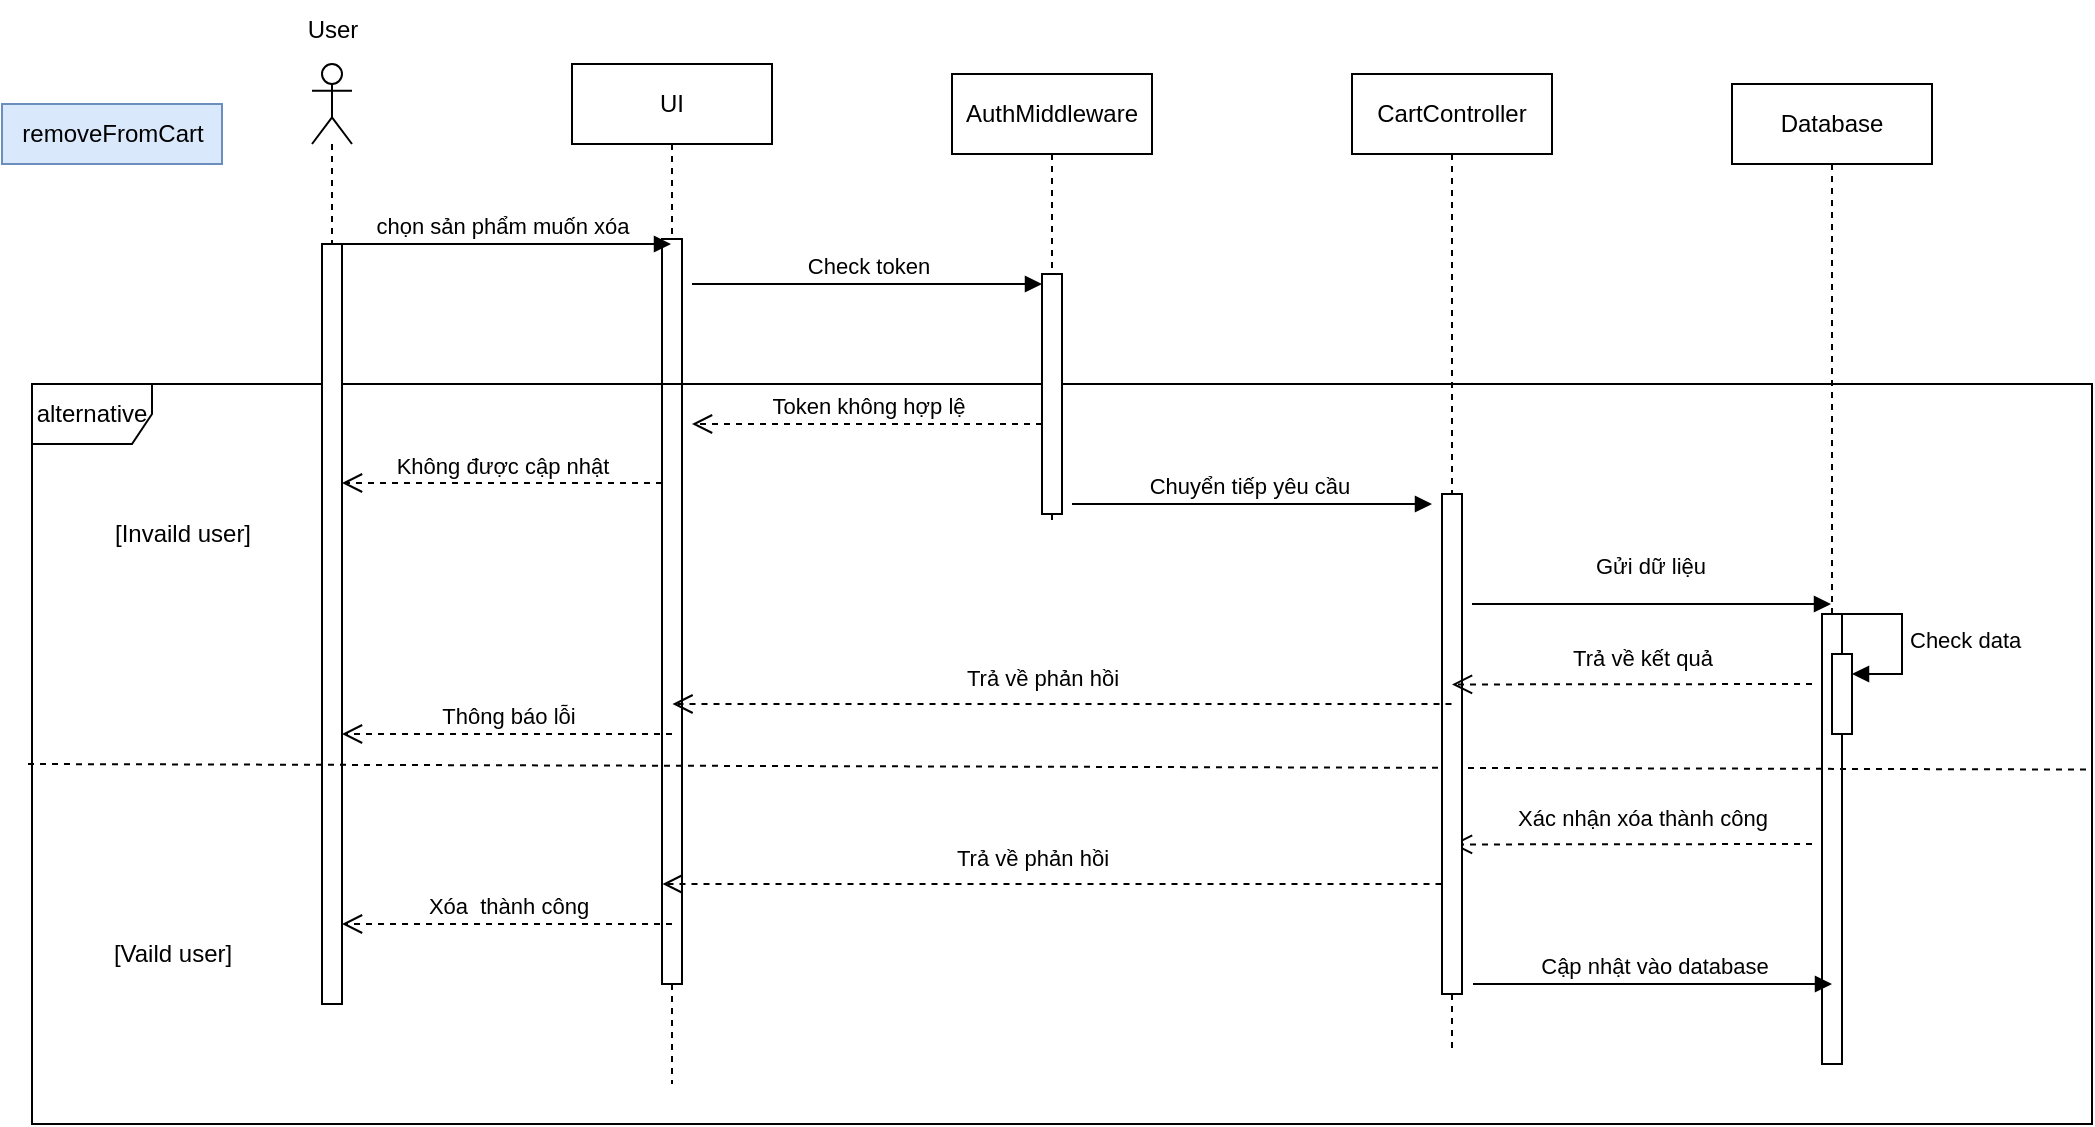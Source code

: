 <mxfile version="24.8.4">
  <diagram name="Trang-1" id="-a8Z6UhnuRNHjZpXbeR-">
    <mxGraphModel dx="1961" dy="526" grid="1" gridSize="10" guides="1" tooltips="1" connect="1" arrows="1" fold="1" page="1" pageScale="1" pageWidth="827" pageHeight="1169" math="0" shadow="0">
      <root>
        <mxCell id="0" />
        <mxCell id="1" parent="0" />
        <mxCell id="4mUNGZykfSJRsMWHa9BW-7" value="removeFromCart" style="text;html=1;align=center;verticalAlign=middle;resizable=0;points=[];autosize=1;strokeColor=#6c8ebf;fillColor=#dae8fc;" parent="1" vertex="1">
          <mxGeometry x="-215" y="110" width="110" height="30" as="geometry" />
        </mxCell>
        <mxCell id="4mUNGZykfSJRsMWHa9BW-8" value="" style="shape=umlLifeline;perimeter=lifelinePerimeter;whiteSpace=wrap;html=1;container=1;dropTarget=0;collapsible=0;recursiveResize=0;outlineConnect=0;portConstraint=eastwest;newEdgeStyle={&quot;curved&quot;:0,&quot;rounded&quot;:0};participant=umlActor;" parent="1" vertex="1">
          <mxGeometry x="-60" y="90" width="20" height="420" as="geometry" />
        </mxCell>
        <mxCell id="4mUNGZykfSJRsMWHa9BW-9" value="UI" style="shape=umlLifeline;perimeter=lifelinePerimeter;whiteSpace=wrap;html=1;container=1;dropTarget=0;collapsible=0;recursiveResize=0;outlineConnect=0;portConstraint=eastwest;newEdgeStyle={&quot;curved&quot;:0,&quot;rounded&quot;:0};" parent="1" vertex="1">
          <mxGeometry x="70" y="90" width="100" height="510" as="geometry" />
        </mxCell>
        <mxCell id="4mUNGZykfSJRsMWHa9BW-16" value="" style="html=1;points=[[0,0,0,0,5],[0,1,0,0,-5],[1,0,0,0,5],[1,1,0,0,-5]];perimeter=orthogonalPerimeter;outlineConnect=0;targetShapes=umlLifeline;portConstraint=eastwest;newEdgeStyle={&quot;curved&quot;:0,&quot;rounded&quot;:0};" parent="4mUNGZykfSJRsMWHa9BW-9" vertex="1">
          <mxGeometry x="45" y="87.5" width="10" height="372.5" as="geometry" />
        </mxCell>
        <mxCell id="4mUNGZykfSJRsMWHa9BW-11" value="Database" style="shape=umlLifeline;perimeter=lifelinePerimeter;whiteSpace=wrap;html=1;container=1;dropTarget=0;collapsible=0;recursiveResize=0;outlineConnect=0;portConstraint=eastwest;newEdgeStyle={&quot;curved&quot;:0,&quot;rounded&quot;:0};" parent="1" vertex="1">
          <mxGeometry x="650" y="100" width="100" height="490" as="geometry" />
        </mxCell>
        <mxCell id="enZPoDcmj9S5zknJX-PJ-5" value="" style="html=1;points=[[0,0,0,0,5],[0,1,0,0,-5],[1,0,0,0,5],[1,1,0,0,-5]];perimeter=orthogonalPerimeter;outlineConnect=0;targetShapes=umlLifeline;portConstraint=eastwest;newEdgeStyle={&quot;curved&quot;:0,&quot;rounded&quot;:0};" parent="4mUNGZykfSJRsMWHa9BW-11" vertex="1">
          <mxGeometry x="45" y="265" width="10" height="225" as="geometry" />
        </mxCell>
        <mxCell id="4mUNGZykfSJRsMWHa9BW-12" value="&lt;div style=&quot;&quot;&gt;chọn sản phẩm muốn xóa&lt;/div&gt;" style="html=1;verticalAlign=bottom;endArrow=block;curved=0;rounded=0;strokeColor=default;align=center;" parent="1" target="4mUNGZykfSJRsMWHa9BW-9" edge="1">
          <mxGeometry x="0.003" width="80" relative="1" as="geometry">
            <mxPoint x="-50" y="180" as="sourcePoint" />
            <mxPoint x="30" y="190" as="targetPoint" />
            <mxPoint as="offset" />
          </mxGeometry>
        </mxCell>
        <mxCell id="4mUNGZykfSJRsMWHa9BW-23" value="alternative" style="shape=umlFrame;whiteSpace=wrap;html=1;pointerEvents=0;" parent="1" vertex="1">
          <mxGeometry x="-200" y="250" width="1030" height="370" as="geometry" />
        </mxCell>
        <mxCell id="4mUNGZykfSJRsMWHa9BW-26" value="[Invaild user]" style="text;html=1;align=center;verticalAlign=middle;resizable=0;points=[];autosize=1;strokeColor=none;fillColor=none;" parent="1" vertex="1">
          <mxGeometry x="-170" y="310" width="90" height="30" as="geometry" />
        </mxCell>
        <mxCell id="4mUNGZykfSJRsMWHa9BW-27" value="[Vaild user]" style="text;html=1;align=center;verticalAlign=middle;resizable=0;points=[];autosize=1;strokeColor=none;fillColor=none;" parent="1" vertex="1">
          <mxGeometry x="-170" y="520" width="80" height="30" as="geometry" />
        </mxCell>
        <mxCell id="4mUNGZykfSJRsMWHa9BW-29" value="Xóa&amp;nbsp; thành công" style="html=1;verticalAlign=bottom;endArrow=open;dashed=1;endSize=8;curved=0;rounded=0;" parent="1" edge="1">
          <mxGeometry relative="1" as="geometry">
            <mxPoint x="120" y="520" as="sourcePoint" />
            <mxPoint x="-45" y="520" as="targetPoint" />
          </mxGeometry>
        </mxCell>
        <mxCell id="enZPoDcmj9S5zknJX-PJ-1" value="Không được cập nhật" style="html=1;verticalAlign=bottom;endArrow=open;dashed=1;endSize=8;curved=0;rounded=0;" parent="1" source="4mUNGZykfSJRsMWHa9BW-16" edge="1">
          <mxGeometry relative="1" as="geometry">
            <mxPoint x="154.5" y="299.5" as="sourcePoint" />
            <mxPoint x="-45" y="299.5" as="targetPoint" />
          </mxGeometry>
        </mxCell>
        <mxCell id="enZPoDcmj9S5zknJX-PJ-8" value="&lt;span class=&quot;hljs-selector-tag&quot;&gt;X&lt;/span&gt;á&lt;span class=&quot;hljs-selector-tag&quot;&gt;c&lt;/span&gt; &lt;span class=&quot;hljs-selector-tag&quot;&gt;nh&lt;/span&gt;ậ&lt;span class=&quot;hljs-selector-tag&quot;&gt;n&lt;/span&gt; &lt;span class=&quot;hljs-selector-tag&quot;&gt;x&lt;/span&gt;ó&lt;span class=&quot;hljs-selector-tag&quot;&gt;a&lt;/span&gt; &lt;span class=&quot;hljs-selector-tag&quot;&gt;th&lt;/span&gt;à&lt;span class=&quot;hljs-selector-tag&quot;&gt;nh&lt;/span&gt; &lt;span class=&quot;hljs-selector-tag&quot;&gt;c&lt;/span&gt;ô&lt;span class=&quot;hljs-selector-tag&quot;&gt;ng&lt;/span&gt;" style="html=1;verticalAlign=bottom;endArrow=open;dashed=1;endSize=8;curved=0;rounded=0;" parent="1" edge="1">
          <mxGeometry x="-0.067" y="-4" relative="1" as="geometry">
            <mxPoint x="690" y="480" as="sourcePoint" />
            <mxPoint x="510" y="480.23" as="targetPoint" />
            <mxPoint x="-1" as="offset" />
          </mxGeometry>
        </mxCell>
        <mxCell id="enZPoDcmj9S5zknJX-PJ-9" value="" style="html=1;points=[[0,0,0,0,5],[0,1,0,0,-5],[1,0,0,0,5],[1,1,0,0,-5]];perimeter=orthogonalPerimeter;outlineConnect=0;targetShapes=umlLifeline;portConstraint=eastwest;newEdgeStyle={&quot;curved&quot;:0,&quot;rounded&quot;:0};" parent="1" vertex="1">
          <mxGeometry x="-55" y="180" width="10" height="380" as="geometry" />
        </mxCell>
        <mxCell id="enZPoDcmj9S5zknJX-PJ-10" value="" style="endArrow=none;dashed=1;html=1;rounded=0;exitX=-0.002;exitY=0.506;exitDx=0;exitDy=0;exitPerimeter=0;entryX=0.996;entryY=0.396;entryDx=0;entryDy=0;entryPerimeter=0;" parent="1" edge="1">
          <mxGeometry width="50" height="50" relative="1" as="geometry">
            <mxPoint x="-202.0" y="440.0" as="sourcePoint" />
            <mxPoint x="827.1" y="442.78" as="targetPoint" />
          </mxGeometry>
        </mxCell>
        <mxCell id="HFi5EjZitsS3R7-4-ney-1" value="Check token" style="html=1;verticalAlign=bottom;endArrow=block;curved=0;rounded=0;" parent="1" edge="1">
          <mxGeometry width="80" relative="1" as="geometry">
            <mxPoint x="130" y="200" as="sourcePoint" />
            <mxPoint x="305" y="200" as="targetPoint" />
          </mxGeometry>
        </mxCell>
        <mxCell id="HFi5EjZitsS3R7-4-ney-2" value="Token không hợp lệ" style="html=1;verticalAlign=bottom;endArrow=open;dashed=1;endSize=8;curved=0;rounded=0;" parent="1" edge="1">
          <mxGeometry relative="1" as="geometry">
            <mxPoint x="305" y="270" as="sourcePoint" />
            <mxPoint x="130" y="270" as="targetPoint" />
          </mxGeometry>
        </mxCell>
        <mxCell id="__19vXfUVPWas-dRL_L8-2" value="Trả về phản hồi" style="html=1;verticalAlign=bottom;endArrow=open;dashed=1;endSize=8;curved=0;rounded=0;" parent="1" edge="1">
          <mxGeometry x="0.05" y="-4" relative="1" as="geometry">
            <mxPoint x="504.75" y="500.0" as="sourcePoint" />
            <mxPoint x="115.252" y="500" as="targetPoint" />
            <mxPoint as="offset" />
          </mxGeometry>
        </mxCell>
        <mxCell id="LwlhWjC0HHJAO8HIsf-f-1" value="User" style="text;html=1;align=center;verticalAlign=middle;resizable=0;points=[];autosize=1;strokeColor=none;fillColor=none;" parent="1" vertex="1">
          <mxGeometry x="-75" y="58" width="50" height="30" as="geometry" />
        </mxCell>
        <mxCell id="LwlhWjC0HHJAO8HIsf-f-2" value="Chuyển tiếp yêu cầu&amp;nbsp;" style="html=1;verticalAlign=bottom;endArrow=block;curved=0;rounded=0;" parent="1" edge="1">
          <mxGeometry width="80" relative="1" as="geometry">
            <mxPoint x="320" y="310" as="sourcePoint" />
            <mxPoint x="500" y="310" as="targetPoint" />
          </mxGeometry>
        </mxCell>
        <mxCell id="LwlhWjC0HHJAO8HIsf-f-3" value="AuthMiddleware" style="shape=umlLifeline;perimeter=lifelinePerimeter;whiteSpace=wrap;html=1;container=1;dropTarget=0;collapsible=0;recursiveResize=0;outlineConnect=0;portConstraint=eastwest;newEdgeStyle={&quot;curved&quot;:0,&quot;rounded&quot;:0};" parent="1" vertex="1">
          <mxGeometry x="260" y="95" width="100" height="225" as="geometry" />
        </mxCell>
        <mxCell id="LwlhWjC0HHJAO8HIsf-f-4" value="" style="html=1;points=[[0,0,0,0,5],[0,1,0,0,-5],[1,0,0,0,5],[1,1,0,0,-5]];perimeter=orthogonalPerimeter;outlineConnect=0;targetShapes=umlLifeline;portConstraint=eastwest;newEdgeStyle={&quot;curved&quot;:0,&quot;rounded&quot;:0};" parent="LwlhWjC0HHJAO8HIsf-f-3" vertex="1">
          <mxGeometry x="45" y="100" width="10" height="120" as="geometry" />
        </mxCell>
        <mxCell id="LwlhWjC0HHJAO8HIsf-f-15" value="CartController" style="shape=umlLifeline;perimeter=lifelinePerimeter;whiteSpace=wrap;html=1;container=1;dropTarget=0;collapsible=0;recursiveResize=0;outlineConnect=0;portConstraint=eastwest;newEdgeStyle={&quot;curved&quot;:0,&quot;rounded&quot;:0};" parent="1" vertex="1">
          <mxGeometry x="460" y="95" width="100" height="490" as="geometry" />
        </mxCell>
        <mxCell id="LwlhWjC0HHJAO8HIsf-f-16" value="" style="html=1;points=[[0,0,0,0,5],[0,1,0,0,-5],[1,0,0,0,5],[1,1,0,0,-5]];perimeter=orthogonalPerimeter;outlineConnect=0;targetShapes=umlLifeline;portConstraint=eastwest;newEdgeStyle={&quot;curved&quot;:0,&quot;rounded&quot;:0};" parent="LwlhWjC0HHJAO8HIsf-f-15" vertex="1">
          <mxGeometry x="45" y="210" width="10" height="250" as="geometry" />
        </mxCell>
        <mxCell id="LwlhWjC0HHJAO8HIsf-f-17" value="Gửi dữ liệu" style="html=1;verticalAlign=bottom;endArrow=block;curved=0;rounded=0;" parent="1" target="4mUNGZykfSJRsMWHa9BW-11" edge="1">
          <mxGeometry x="0.003" y="10" width="80" relative="1" as="geometry">
            <mxPoint x="520" y="360" as="sourcePoint" />
            <mxPoint x="520" y="349.23" as="targetPoint" />
            <mxPoint x="-1" as="offset" />
          </mxGeometry>
        </mxCell>
        <mxCell id="LwlhWjC0HHJAO8HIsf-f-20" value="" style="html=1;points=[[0,0,0,0,5],[0,1,0,0,-5],[1,0,0,0,5],[1,1,0,0,-5]];perimeter=orthogonalPerimeter;outlineConnect=0;targetShapes=umlLifeline;portConstraint=eastwest;newEdgeStyle={&quot;curved&quot;:0,&quot;rounded&quot;:0};" parent="1" vertex="1">
          <mxGeometry x="700" y="385" width="10" height="40" as="geometry" />
        </mxCell>
        <mxCell id="LwlhWjC0HHJAO8HIsf-f-21" value="Check data" style="html=1;align=left;spacingLeft=2;endArrow=block;rounded=0;edgeStyle=orthogonalEdgeStyle;curved=0;rounded=0;" parent="1" target="LwlhWjC0HHJAO8HIsf-f-20" edge="1">
          <mxGeometry relative="1" as="geometry">
            <mxPoint x="705" y="365" as="sourcePoint" />
            <Array as="points">
              <mxPoint x="735" y="395" />
            </Array>
          </mxGeometry>
        </mxCell>
        <mxCell id="LwlhWjC0HHJAO8HIsf-f-23" value="Cập nhật vào database" style="html=1;verticalAlign=bottom;endArrow=block;curved=0;rounded=0;" parent="1" edge="1">
          <mxGeometry width="80" relative="1" as="geometry">
            <mxPoint x="520.5" y="550" as="sourcePoint" />
            <mxPoint x="700.0" y="550" as="targetPoint" />
          </mxGeometry>
        </mxCell>
        <mxCell id="8XEmSdcpxNTJJj2FMhU6-2" value="Trả về kết quả" style="html=1;verticalAlign=bottom;endArrow=open;dashed=1;endSize=8;curved=0;rounded=0;" parent="1" edge="1">
          <mxGeometry x="-0.067" y="-4" relative="1" as="geometry">
            <mxPoint x="690" y="400" as="sourcePoint" />
            <mxPoint x="510" y="400.23" as="targetPoint" />
            <mxPoint x="-1" as="offset" />
          </mxGeometry>
        </mxCell>
        <mxCell id="8XEmSdcpxNTJJj2FMhU6-3" value="Trả về phản hồi" style="html=1;verticalAlign=bottom;endArrow=open;dashed=1;endSize=8;curved=0;rounded=0;" parent="1" edge="1">
          <mxGeometry x="0.05" y="-4" relative="1" as="geometry">
            <mxPoint x="509.75" y="410.0" as="sourcePoint" />
            <mxPoint x="120.252" y="410" as="targetPoint" />
            <mxPoint as="offset" />
          </mxGeometry>
        </mxCell>
        <mxCell id="8XEmSdcpxNTJJj2FMhU6-4" value="Thông báo lỗi" style="html=1;verticalAlign=bottom;endArrow=open;dashed=1;endSize=8;curved=0;rounded=0;" parent="1" edge="1">
          <mxGeometry relative="1" as="geometry">
            <mxPoint x="120" y="425" as="sourcePoint" />
            <mxPoint x="-45" y="425" as="targetPoint" />
          </mxGeometry>
        </mxCell>
      </root>
    </mxGraphModel>
  </diagram>
</mxfile>
